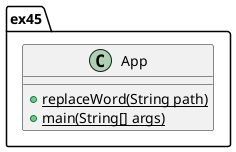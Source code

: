 @startuml
'https://plantuml.com/class-diagram

package ex45{
    class App{
        +{static}replaceWord(String path)
        +{static}main(String[] args)
    }
}

@enduml